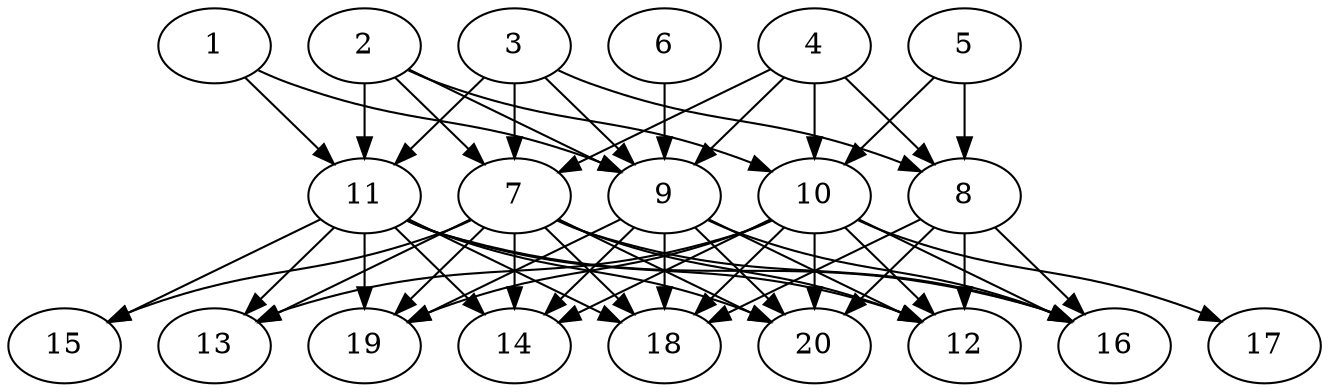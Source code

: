// DAG automatically generated by daggen at Thu Oct  3 13:58:43 2019
// ./daggen --dot -n 20 --ccr 0.5 --fat 0.7 --regular 0.7 --density 0.9 --mindata 5242880 --maxdata 52428800 
digraph G {
  1 [size="73541632", alpha="0.18", expect_size="36770816"] 
  1 -> 9 [size ="36770816"]
  1 -> 11 [size ="36770816"]
  2 [size="78319616", alpha="0.01", expect_size="39159808"] 
  2 -> 7 [size ="39159808"]
  2 -> 9 [size ="39159808"]
  2 -> 10 [size ="39159808"]
  2 -> 11 [size ="39159808"]
  3 [size="81874944", alpha="0.04", expect_size="40937472"] 
  3 -> 7 [size ="40937472"]
  3 -> 8 [size ="40937472"]
  3 -> 9 [size ="40937472"]
  3 -> 11 [size ="40937472"]
  4 [size="46798848", alpha="0.14", expect_size="23399424"] 
  4 -> 7 [size ="23399424"]
  4 -> 8 [size ="23399424"]
  4 -> 9 [size ="23399424"]
  4 -> 10 [size ="23399424"]
  5 [size="26339328", alpha="0.02", expect_size="13169664"] 
  5 -> 8 [size ="13169664"]
  5 -> 10 [size ="13169664"]
  6 [size="16353280", alpha="0.06", expect_size="8176640"] 
  6 -> 9 [size ="8176640"]
  7 [size="60332032", alpha="0.12", expect_size="30166016"] 
  7 -> 12 [size ="30166016"]
  7 -> 13 [size ="30166016"]
  7 -> 14 [size ="30166016"]
  7 -> 15 [size ="30166016"]
  7 -> 16 [size ="30166016"]
  7 -> 18 [size ="30166016"]
  7 -> 19 [size ="30166016"]
  7 -> 20 [size ="30166016"]
  8 [size="102848512", alpha="0.03", expect_size="51424256"] 
  8 -> 12 [size ="51424256"]
  8 -> 16 [size ="51424256"]
  8 -> 18 [size ="51424256"]
  8 -> 20 [size ="51424256"]
  9 [size="43689984", alpha="0.15", expect_size="21844992"] 
  9 -> 12 [size ="21844992"]
  9 -> 14 [size ="21844992"]
  9 -> 16 [size ="21844992"]
  9 -> 18 [size ="21844992"]
  9 -> 19 [size ="21844992"]
  9 -> 20 [size ="21844992"]
  10 [size="72984576", alpha="0.15", expect_size="36492288"] 
  10 -> 12 [size ="36492288"]
  10 -> 13 [size ="36492288"]
  10 -> 14 [size ="36492288"]
  10 -> 16 [size ="36492288"]
  10 -> 17 [size ="36492288"]
  10 -> 18 [size ="36492288"]
  10 -> 19 [size ="36492288"]
  10 -> 20 [size ="36492288"]
  11 [size="65028096", alpha="0.02", expect_size="32514048"] 
  11 -> 12 [size ="32514048"]
  11 -> 13 [size ="32514048"]
  11 -> 14 [size ="32514048"]
  11 -> 15 [size ="32514048"]
  11 -> 16 [size ="32514048"]
  11 -> 18 [size ="32514048"]
  11 -> 19 [size ="32514048"]
  11 -> 20 [size ="32514048"]
  12 [size="56623104", alpha="0.04", expect_size="28311552"] 
  13 [size="63021056", alpha="0.19", expect_size="31510528"] 
  14 [size="80424960", alpha="0.02", expect_size="40212480"] 
  15 [size="51542016", alpha="0.01", expect_size="25771008"] 
  16 [size="60579840", alpha="0.15", expect_size="30289920"] 
  17 [size="90798080", alpha="0.02", expect_size="45399040"] 
  18 [size="55191552", alpha="0.14", expect_size="27595776"] 
  19 [size="70146048", alpha="0.19", expect_size="35073024"] 
  20 [size="46798848", alpha="0.10", expect_size="23399424"] 
}
